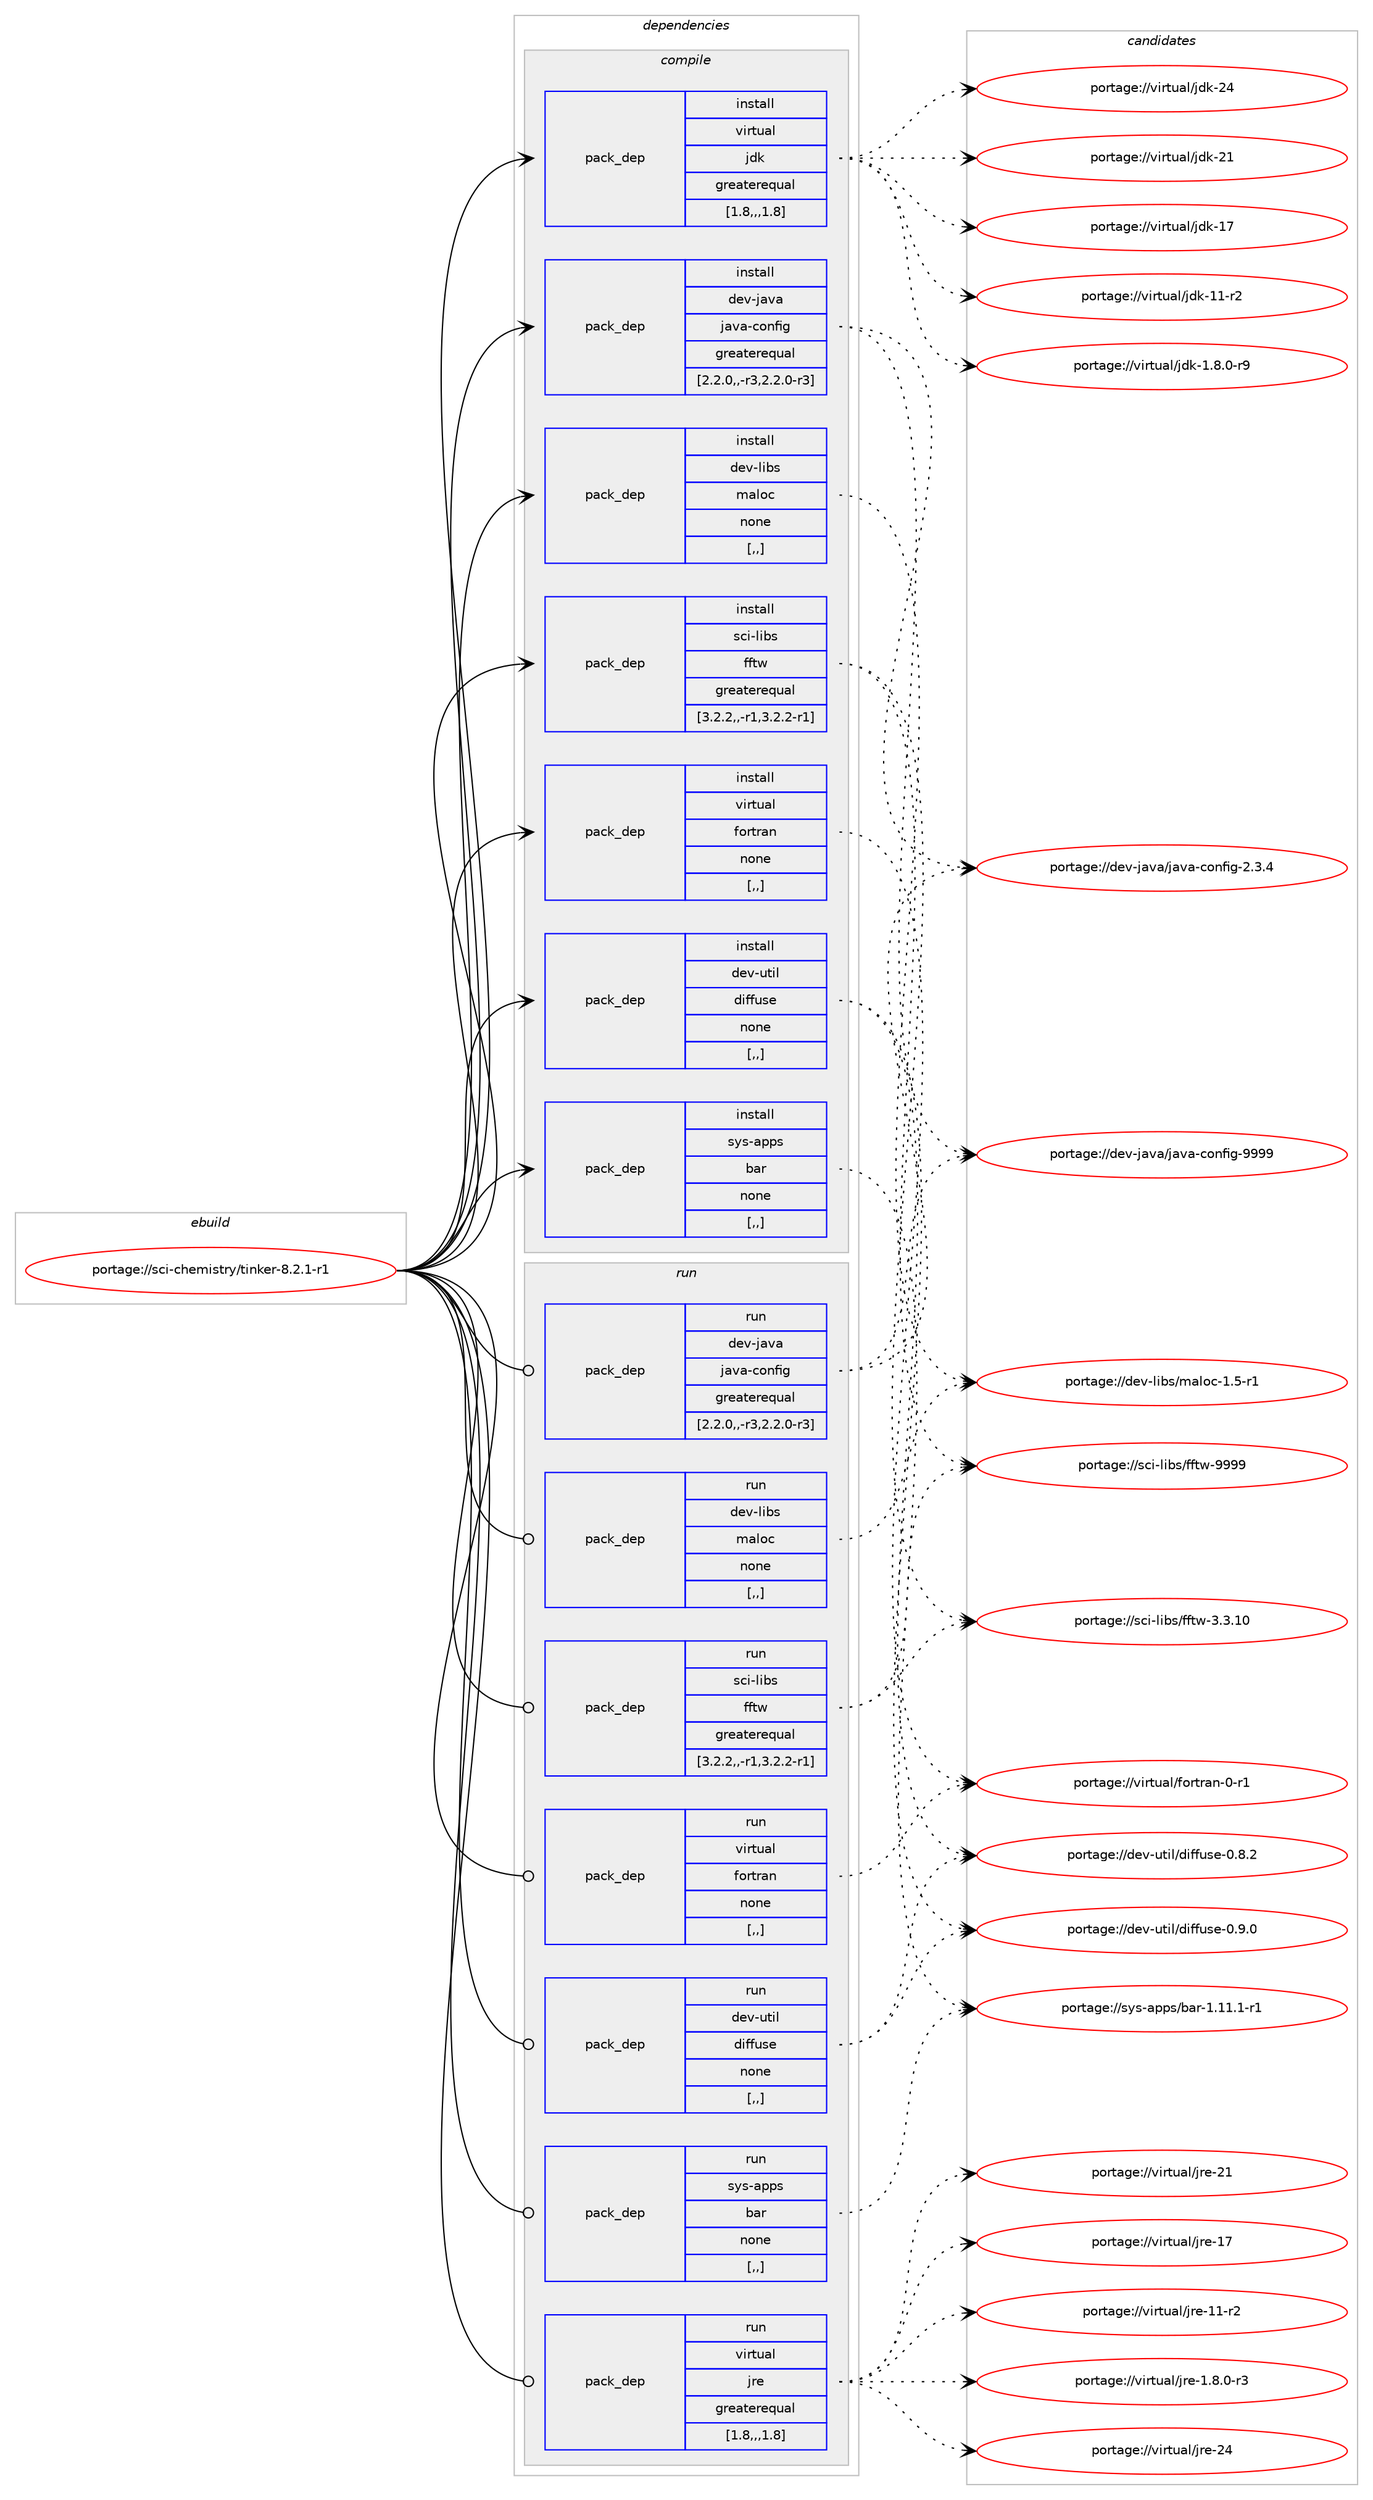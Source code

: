 digraph prolog {

# *************
# Graph options
# *************

newrank=true;
concentrate=true;
compound=true;
graph [rankdir=LR,fontname=Helvetica,fontsize=10,ranksep=1.5];#, ranksep=2.5, nodesep=0.2];
edge  [arrowhead=vee];
node  [fontname=Helvetica,fontsize=10];

# **********
# The ebuild
# **********

subgraph cluster_leftcol {
color=gray;
label=<<i>ebuild</i>>;
id [label="portage://sci-chemistry/tinker-8.2.1-r1", color=red, width=4, href="../sci-chemistry/tinker-8.2.1-r1.svg"];
}

# ****************
# The dependencies
# ****************

subgraph cluster_midcol {
color=gray;
label=<<i>dependencies</i>>;
subgraph cluster_compile {
fillcolor="#eeeeee";
style=filled;
label=<<i>compile</i>>;
subgraph pack286784 {
dependency393852 [label=<<TABLE BORDER="0" CELLBORDER="1" CELLSPACING="0" CELLPADDING="4" WIDTH="220"><TR><TD ROWSPAN="6" CELLPADDING="30">pack_dep</TD></TR><TR><TD WIDTH="110">install</TD></TR><TR><TD>dev-java</TD></TR><TR><TD>java-config</TD></TR><TR><TD>greaterequal</TD></TR><TR><TD>[2.2.0,,-r3,2.2.0-r3]</TD></TR></TABLE>>, shape=none, color=blue];
}
id:e -> dependency393852:w [weight=20,style="solid",arrowhead="vee"];
subgraph pack286785 {
dependency393853 [label=<<TABLE BORDER="0" CELLBORDER="1" CELLSPACING="0" CELLPADDING="4" WIDTH="220"><TR><TD ROWSPAN="6" CELLPADDING="30">pack_dep</TD></TR><TR><TD WIDTH="110">install</TD></TR><TR><TD>dev-libs</TD></TR><TR><TD>maloc</TD></TR><TR><TD>none</TD></TR><TR><TD>[,,]</TD></TR></TABLE>>, shape=none, color=blue];
}
id:e -> dependency393853:w [weight=20,style="solid",arrowhead="vee"];
subgraph pack286786 {
dependency393854 [label=<<TABLE BORDER="0" CELLBORDER="1" CELLSPACING="0" CELLPADDING="4" WIDTH="220"><TR><TD ROWSPAN="6" CELLPADDING="30">pack_dep</TD></TR><TR><TD WIDTH="110">install</TD></TR><TR><TD>sci-libs</TD></TR><TR><TD>fftw</TD></TR><TR><TD>greaterequal</TD></TR><TR><TD>[3.2.2,,-r1,3.2.2-r1]</TD></TR></TABLE>>, shape=none, color=blue];
}
id:e -> dependency393854:w [weight=20,style="solid",arrowhead="vee"];
subgraph pack286787 {
dependency393855 [label=<<TABLE BORDER="0" CELLBORDER="1" CELLSPACING="0" CELLPADDING="4" WIDTH="220"><TR><TD ROWSPAN="6" CELLPADDING="30">pack_dep</TD></TR><TR><TD WIDTH="110">install</TD></TR><TR><TD>virtual</TD></TR><TR><TD>fortran</TD></TR><TR><TD>none</TD></TR><TR><TD>[,,]</TD></TR></TABLE>>, shape=none, color=blue];
}
id:e -> dependency393855:w [weight=20,style="solid",arrowhead="vee"];
subgraph pack286788 {
dependency393856 [label=<<TABLE BORDER="0" CELLBORDER="1" CELLSPACING="0" CELLPADDING="4" WIDTH="220"><TR><TD ROWSPAN="6" CELLPADDING="30">pack_dep</TD></TR><TR><TD WIDTH="110">install</TD></TR><TR><TD>virtual</TD></TR><TR><TD>jdk</TD></TR><TR><TD>greaterequal</TD></TR><TR><TD>[1.8,,,1.8]</TD></TR></TABLE>>, shape=none, color=blue];
}
id:e -> dependency393856:w [weight=20,style="solid",arrowhead="vee"];
subgraph pack286789 {
dependency393857 [label=<<TABLE BORDER="0" CELLBORDER="1" CELLSPACING="0" CELLPADDING="4" WIDTH="220"><TR><TD ROWSPAN="6" CELLPADDING="30">pack_dep</TD></TR><TR><TD WIDTH="110">install</TD></TR><TR><TD>dev-util</TD></TR><TR><TD>diffuse</TD></TR><TR><TD>none</TD></TR><TR><TD>[,,]</TD></TR></TABLE>>, shape=none, color=blue];
}
id:e -> dependency393857:w [weight=20,style="solid",arrowhead="vee"];
subgraph pack286790 {
dependency393858 [label=<<TABLE BORDER="0" CELLBORDER="1" CELLSPACING="0" CELLPADDING="4" WIDTH="220"><TR><TD ROWSPAN="6" CELLPADDING="30">pack_dep</TD></TR><TR><TD WIDTH="110">install</TD></TR><TR><TD>sys-apps</TD></TR><TR><TD>bar</TD></TR><TR><TD>none</TD></TR><TR><TD>[,,]</TD></TR></TABLE>>, shape=none, color=blue];
}
id:e -> dependency393858:w [weight=20,style="solid",arrowhead="vee"];
}
subgraph cluster_compileandrun {
fillcolor="#eeeeee";
style=filled;
label=<<i>compile and run</i>>;
}
subgraph cluster_run {
fillcolor="#eeeeee";
style=filled;
label=<<i>run</i>>;
subgraph pack286791 {
dependency393859 [label=<<TABLE BORDER="0" CELLBORDER="1" CELLSPACING="0" CELLPADDING="4" WIDTH="220"><TR><TD ROWSPAN="6" CELLPADDING="30">pack_dep</TD></TR><TR><TD WIDTH="110">run</TD></TR><TR><TD>dev-java</TD></TR><TR><TD>java-config</TD></TR><TR><TD>greaterequal</TD></TR><TR><TD>[2.2.0,,-r3,2.2.0-r3]</TD></TR></TABLE>>, shape=none, color=blue];
}
id:e -> dependency393859:w [weight=20,style="solid",arrowhead="odot"];
subgraph pack286792 {
dependency393860 [label=<<TABLE BORDER="0" CELLBORDER="1" CELLSPACING="0" CELLPADDING="4" WIDTH="220"><TR><TD ROWSPAN="6" CELLPADDING="30">pack_dep</TD></TR><TR><TD WIDTH="110">run</TD></TR><TR><TD>dev-libs</TD></TR><TR><TD>maloc</TD></TR><TR><TD>none</TD></TR><TR><TD>[,,]</TD></TR></TABLE>>, shape=none, color=blue];
}
id:e -> dependency393860:w [weight=20,style="solid",arrowhead="odot"];
subgraph pack286793 {
dependency393861 [label=<<TABLE BORDER="0" CELLBORDER="1" CELLSPACING="0" CELLPADDING="4" WIDTH="220"><TR><TD ROWSPAN="6" CELLPADDING="30">pack_dep</TD></TR><TR><TD WIDTH="110">run</TD></TR><TR><TD>sci-libs</TD></TR><TR><TD>fftw</TD></TR><TR><TD>greaterequal</TD></TR><TR><TD>[3.2.2,,-r1,3.2.2-r1]</TD></TR></TABLE>>, shape=none, color=blue];
}
id:e -> dependency393861:w [weight=20,style="solid",arrowhead="odot"];
subgraph pack286794 {
dependency393862 [label=<<TABLE BORDER="0" CELLBORDER="1" CELLSPACING="0" CELLPADDING="4" WIDTH="220"><TR><TD ROWSPAN="6" CELLPADDING="30">pack_dep</TD></TR><TR><TD WIDTH="110">run</TD></TR><TR><TD>virtual</TD></TR><TR><TD>fortran</TD></TR><TR><TD>none</TD></TR><TR><TD>[,,]</TD></TR></TABLE>>, shape=none, color=blue];
}
id:e -> dependency393862:w [weight=20,style="solid",arrowhead="odot"];
subgraph pack286795 {
dependency393863 [label=<<TABLE BORDER="0" CELLBORDER="1" CELLSPACING="0" CELLPADDING="4" WIDTH="220"><TR><TD ROWSPAN="6" CELLPADDING="30">pack_dep</TD></TR><TR><TD WIDTH="110">run</TD></TR><TR><TD>virtual</TD></TR><TR><TD>jre</TD></TR><TR><TD>greaterequal</TD></TR><TR><TD>[1.8,,,1.8]</TD></TR></TABLE>>, shape=none, color=blue];
}
id:e -> dependency393863:w [weight=20,style="solid",arrowhead="odot"];
subgraph pack286796 {
dependency393864 [label=<<TABLE BORDER="0" CELLBORDER="1" CELLSPACING="0" CELLPADDING="4" WIDTH="220"><TR><TD ROWSPAN="6" CELLPADDING="30">pack_dep</TD></TR><TR><TD WIDTH="110">run</TD></TR><TR><TD>dev-util</TD></TR><TR><TD>diffuse</TD></TR><TR><TD>none</TD></TR><TR><TD>[,,]</TD></TR></TABLE>>, shape=none, color=blue];
}
id:e -> dependency393864:w [weight=20,style="solid",arrowhead="odot"];
subgraph pack286797 {
dependency393865 [label=<<TABLE BORDER="0" CELLBORDER="1" CELLSPACING="0" CELLPADDING="4" WIDTH="220"><TR><TD ROWSPAN="6" CELLPADDING="30">pack_dep</TD></TR><TR><TD WIDTH="110">run</TD></TR><TR><TD>sys-apps</TD></TR><TR><TD>bar</TD></TR><TR><TD>none</TD></TR><TR><TD>[,,]</TD></TR></TABLE>>, shape=none, color=blue];
}
id:e -> dependency393865:w [weight=20,style="solid",arrowhead="odot"];
}
}

# **************
# The candidates
# **************

subgraph cluster_choices {
rank=same;
color=gray;
label=<<i>candidates</i>>;

subgraph choice286784 {
color=black;
nodesep=1;
choice10010111845106971189747106971189745991111101021051034557575757 [label="portage://dev-java/java-config-9999", color=red, width=4,href="../dev-java/java-config-9999.svg"];
choice1001011184510697118974710697118974599111110102105103455046514652 [label="portage://dev-java/java-config-2.3.4", color=red, width=4,href="../dev-java/java-config-2.3.4.svg"];
dependency393852:e -> choice10010111845106971189747106971189745991111101021051034557575757:w [style=dotted,weight="100"];
dependency393852:e -> choice1001011184510697118974710697118974599111110102105103455046514652:w [style=dotted,weight="100"];
}
subgraph choice286785 {
color=black;
nodesep=1;
choice1001011184510810598115471099710811199454946534511449 [label="portage://dev-libs/maloc-1.5-r1", color=red, width=4,href="../dev-libs/maloc-1.5-r1.svg"];
dependency393853:e -> choice1001011184510810598115471099710811199454946534511449:w [style=dotted,weight="100"];
}
subgraph choice286786 {
color=black;
nodesep=1;
choice115991054510810598115471021021161194557575757 [label="portage://sci-libs/fftw-9999", color=red, width=4,href="../sci-libs/fftw-9999.svg"];
choice1159910545108105981154710210211611945514651464948 [label="portage://sci-libs/fftw-3.3.10", color=red, width=4,href="../sci-libs/fftw-3.3.10.svg"];
dependency393854:e -> choice115991054510810598115471021021161194557575757:w [style=dotted,weight="100"];
dependency393854:e -> choice1159910545108105981154710210211611945514651464948:w [style=dotted,weight="100"];
}
subgraph choice286787 {
color=black;
nodesep=1;
choice11810511411611797108471021111141161149711045484511449 [label="portage://virtual/fortran-0-r1", color=red, width=4,href="../virtual/fortran-0-r1.svg"];
dependency393855:e -> choice11810511411611797108471021111141161149711045484511449:w [style=dotted,weight="100"];
}
subgraph choice286788 {
color=black;
nodesep=1;
choice1181051141161179710847106100107455052 [label="portage://virtual/jdk-24", color=red, width=4,href="../virtual/jdk-24.svg"];
choice1181051141161179710847106100107455049 [label="portage://virtual/jdk-21", color=red, width=4,href="../virtual/jdk-21.svg"];
choice1181051141161179710847106100107454955 [label="portage://virtual/jdk-17", color=red, width=4,href="../virtual/jdk-17.svg"];
choice11810511411611797108471061001074549494511450 [label="portage://virtual/jdk-11-r2", color=red, width=4,href="../virtual/jdk-11-r2.svg"];
choice11810511411611797108471061001074549465646484511457 [label="portage://virtual/jdk-1.8.0-r9", color=red, width=4,href="../virtual/jdk-1.8.0-r9.svg"];
dependency393856:e -> choice1181051141161179710847106100107455052:w [style=dotted,weight="100"];
dependency393856:e -> choice1181051141161179710847106100107455049:w [style=dotted,weight="100"];
dependency393856:e -> choice1181051141161179710847106100107454955:w [style=dotted,weight="100"];
dependency393856:e -> choice11810511411611797108471061001074549494511450:w [style=dotted,weight="100"];
dependency393856:e -> choice11810511411611797108471061001074549465646484511457:w [style=dotted,weight="100"];
}
subgraph choice286789 {
color=black;
nodesep=1;
choice1001011184511711610510847100105102102117115101454846574648 [label="portage://dev-util/diffuse-0.9.0", color=red, width=4,href="../dev-util/diffuse-0.9.0.svg"];
choice1001011184511711610510847100105102102117115101454846564650 [label="portage://dev-util/diffuse-0.8.2", color=red, width=4,href="../dev-util/diffuse-0.8.2.svg"];
dependency393857:e -> choice1001011184511711610510847100105102102117115101454846574648:w [style=dotted,weight="100"];
dependency393857:e -> choice1001011184511711610510847100105102102117115101454846564650:w [style=dotted,weight="100"];
}
subgraph choice286790 {
color=black;
nodesep=1;
choice1151211154597112112115479897114454946494946494511449 [label="portage://sys-apps/bar-1.11.1-r1", color=red, width=4,href="../sys-apps/bar-1.11.1-r1.svg"];
dependency393858:e -> choice1151211154597112112115479897114454946494946494511449:w [style=dotted,weight="100"];
}
subgraph choice286791 {
color=black;
nodesep=1;
choice10010111845106971189747106971189745991111101021051034557575757 [label="portage://dev-java/java-config-9999", color=red, width=4,href="../dev-java/java-config-9999.svg"];
choice1001011184510697118974710697118974599111110102105103455046514652 [label="portage://dev-java/java-config-2.3.4", color=red, width=4,href="../dev-java/java-config-2.3.4.svg"];
dependency393859:e -> choice10010111845106971189747106971189745991111101021051034557575757:w [style=dotted,weight="100"];
dependency393859:e -> choice1001011184510697118974710697118974599111110102105103455046514652:w [style=dotted,weight="100"];
}
subgraph choice286792 {
color=black;
nodesep=1;
choice1001011184510810598115471099710811199454946534511449 [label="portage://dev-libs/maloc-1.5-r1", color=red, width=4,href="../dev-libs/maloc-1.5-r1.svg"];
dependency393860:e -> choice1001011184510810598115471099710811199454946534511449:w [style=dotted,weight="100"];
}
subgraph choice286793 {
color=black;
nodesep=1;
choice115991054510810598115471021021161194557575757 [label="portage://sci-libs/fftw-9999", color=red, width=4,href="../sci-libs/fftw-9999.svg"];
choice1159910545108105981154710210211611945514651464948 [label="portage://sci-libs/fftw-3.3.10", color=red, width=4,href="../sci-libs/fftw-3.3.10.svg"];
dependency393861:e -> choice115991054510810598115471021021161194557575757:w [style=dotted,weight="100"];
dependency393861:e -> choice1159910545108105981154710210211611945514651464948:w [style=dotted,weight="100"];
}
subgraph choice286794 {
color=black;
nodesep=1;
choice11810511411611797108471021111141161149711045484511449 [label="portage://virtual/fortran-0-r1", color=red, width=4,href="../virtual/fortran-0-r1.svg"];
dependency393862:e -> choice11810511411611797108471021111141161149711045484511449:w [style=dotted,weight="100"];
}
subgraph choice286795 {
color=black;
nodesep=1;
choice1181051141161179710847106114101455052 [label="portage://virtual/jre-24", color=red, width=4,href="../virtual/jre-24.svg"];
choice1181051141161179710847106114101455049 [label="portage://virtual/jre-21", color=red, width=4,href="../virtual/jre-21.svg"];
choice1181051141161179710847106114101454955 [label="portage://virtual/jre-17", color=red, width=4,href="../virtual/jre-17.svg"];
choice11810511411611797108471061141014549494511450 [label="portage://virtual/jre-11-r2", color=red, width=4,href="../virtual/jre-11-r2.svg"];
choice11810511411611797108471061141014549465646484511451 [label="portage://virtual/jre-1.8.0-r3", color=red, width=4,href="../virtual/jre-1.8.0-r3.svg"];
dependency393863:e -> choice1181051141161179710847106114101455052:w [style=dotted,weight="100"];
dependency393863:e -> choice1181051141161179710847106114101455049:w [style=dotted,weight="100"];
dependency393863:e -> choice1181051141161179710847106114101454955:w [style=dotted,weight="100"];
dependency393863:e -> choice11810511411611797108471061141014549494511450:w [style=dotted,weight="100"];
dependency393863:e -> choice11810511411611797108471061141014549465646484511451:w [style=dotted,weight="100"];
}
subgraph choice286796 {
color=black;
nodesep=1;
choice1001011184511711610510847100105102102117115101454846574648 [label="portage://dev-util/diffuse-0.9.0", color=red, width=4,href="../dev-util/diffuse-0.9.0.svg"];
choice1001011184511711610510847100105102102117115101454846564650 [label="portage://dev-util/diffuse-0.8.2", color=red, width=4,href="../dev-util/diffuse-0.8.2.svg"];
dependency393864:e -> choice1001011184511711610510847100105102102117115101454846574648:w [style=dotted,weight="100"];
dependency393864:e -> choice1001011184511711610510847100105102102117115101454846564650:w [style=dotted,weight="100"];
}
subgraph choice286797 {
color=black;
nodesep=1;
choice1151211154597112112115479897114454946494946494511449 [label="portage://sys-apps/bar-1.11.1-r1", color=red, width=4,href="../sys-apps/bar-1.11.1-r1.svg"];
dependency393865:e -> choice1151211154597112112115479897114454946494946494511449:w [style=dotted,weight="100"];
}
}

}
